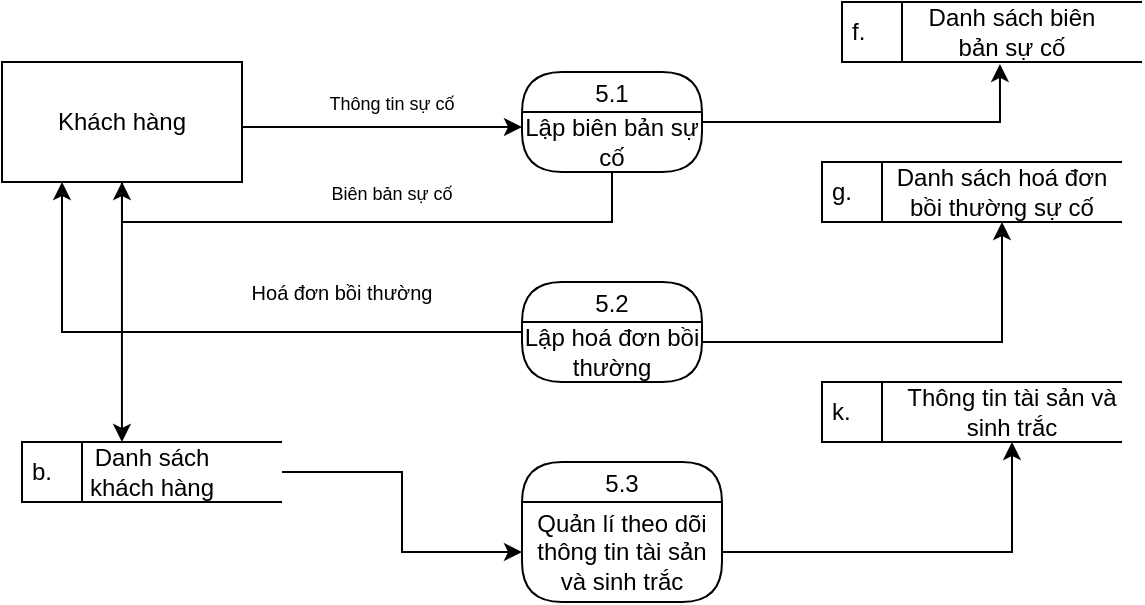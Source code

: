 <mxfile version="24.7.3" type="device">
  <diagram name="Page-1" id="EKNALXlRuPh_sxip9QSs">
    <mxGraphModel dx="880" dy="434" grid="1" gridSize="10" guides="1" tooltips="1" connect="1" arrows="1" fold="1" page="1" pageScale="1" pageWidth="850" pageHeight="1100" math="0" shadow="0">
      <root>
        <mxCell id="0" />
        <mxCell id="1" parent="0" />
        <mxCell id="3viBn5hCXIHx5tA8XOry-6" style="edgeStyle=orthogonalEdgeStyle;rounded=0;orthogonalLoop=1;jettySize=auto;html=1;entryX=0;entryY=0.25;entryDx=0;entryDy=0;" edge="1" parent="1" source="3viBn5hCXIHx5tA8XOry-1" target="3viBn5hCXIHx5tA8XOry-3">
          <mxGeometry relative="1" as="geometry">
            <Array as="points">
              <mxPoint x="240" y="193" />
            </Array>
          </mxGeometry>
        </mxCell>
        <mxCell id="3viBn5hCXIHx5tA8XOry-1" value="Khách hàng" style="rounded=0;whiteSpace=wrap;html=1;" vertex="1" parent="1">
          <mxGeometry x="90" y="160" width="120" height="60" as="geometry" />
        </mxCell>
        <mxCell id="3viBn5hCXIHx5tA8XOry-2" value="5.1" style="swimlane;fontStyle=0;childLayout=stackLayout;horizontal=1;startSize=20;fillColor=#ffffff;horizontalStack=0;resizeParent=1;resizeParentMax=0;resizeLast=0;collapsible=0;marginBottom=0;swimlaneFillColor=#ffffff;rounded=1;glass=0;arcSize=50;" vertex="1" parent="1">
          <mxGeometry x="350" y="165" width="90" height="50" as="geometry" />
        </mxCell>
        <mxCell id="3viBn5hCXIHx5tA8XOry-3" value="Lập biên bản sự cố" style="text;html=1;align=center;verticalAlign=middle;whiteSpace=wrap;rounded=0;" vertex="1" parent="3viBn5hCXIHx5tA8XOry-2">
          <mxGeometry y="20" width="90" height="30" as="geometry" />
        </mxCell>
        <mxCell id="3viBn5hCXIHx5tA8XOry-9" value="&lt;font style=&quot;font-size: 9px;&quot;&gt;Thông tin sự cố&lt;/font&gt;" style="text;html=1;align=center;verticalAlign=middle;whiteSpace=wrap;rounded=0;" vertex="1" parent="1">
          <mxGeometry x="240" y="165" width="90" height="30" as="geometry" />
        </mxCell>
        <mxCell id="3viBn5hCXIHx5tA8XOry-10" style="edgeStyle=orthogonalEdgeStyle;rounded=0;orthogonalLoop=1;jettySize=auto;html=1;entryX=0.5;entryY=1;entryDx=0;entryDy=0;" edge="1" parent="1" source="3viBn5hCXIHx5tA8XOry-3" target="3viBn5hCXIHx5tA8XOry-1">
          <mxGeometry relative="1" as="geometry">
            <Array as="points">
              <mxPoint x="395" y="240" />
              <mxPoint x="150" y="240" />
            </Array>
          </mxGeometry>
        </mxCell>
        <mxCell id="3viBn5hCXIHx5tA8XOry-11" value="&lt;font style=&quot;font-size: 9px;&quot;&gt;Biên bản sự cố&lt;/font&gt;" style="text;html=1;align=center;verticalAlign=middle;whiteSpace=wrap;rounded=0;" vertex="1" parent="1">
          <mxGeometry x="240" y="210" width="90" height="30" as="geometry" />
        </mxCell>
        <mxCell id="3viBn5hCXIHx5tA8XOry-14" style="edgeStyle=orthogonalEdgeStyle;rounded=0;orthogonalLoop=1;jettySize=auto;html=1;entryX=0.25;entryY=1;entryDx=0;entryDy=0;" edge="1" parent="1" source="3viBn5hCXIHx5tA8XOry-12" target="3viBn5hCXIHx5tA8XOry-1">
          <mxGeometry relative="1" as="geometry" />
        </mxCell>
        <mxCell id="3viBn5hCXIHx5tA8XOry-12" value="5.2" style="swimlane;fontStyle=0;childLayout=stackLayout;horizontal=1;startSize=20;fillColor=#ffffff;horizontalStack=0;resizeParent=1;resizeParentMax=0;resizeLast=0;collapsible=0;marginBottom=0;swimlaneFillColor=#ffffff;rounded=1;glass=0;arcSize=50;" vertex="1" parent="1">
          <mxGeometry x="350" y="270" width="90" height="50" as="geometry" />
        </mxCell>
        <mxCell id="3viBn5hCXIHx5tA8XOry-13" value="Lập hoá đơn bồi thường" style="text;html=1;align=center;verticalAlign=middle;whiteSpace=wrap;rounded=0;" vertex="1" parent="3viBn5hCXIHx5tA8XOry-12">
          <mxGeometry y="20" width="90" height="30" as="geometry" />
        </mxCell>
        <mxCell id="3viBn5hCXIHx5tA8XOry-15" value="&lt;font size=&quot;1&quot;&gt;Hoá đơn bồi thường&lt;/font&gt;" style="text;html=1;align=center;verticalAlign=middle;whiteSpace=wrap;rounded=0;" vertex="1" parent="1">
          <mxGeometry x="210" y="260" width="100" height="30" as="geometry" />
        </mxCell>
        <mxCell id="3viBn5hCXIHx5tA8XOry-35" style="edgeStyle=orthogonalEdgeStyle;rounded=0;orthogonalLoop=1;jettySize=auto;html=1;entryX=0;entryY=0.5;entryDx=0;entryDy=0;" edge="1" parent="1" source="3viBn5hCXIHx5tA8XOry-17" target="3viBn5hCXIHx5tA8XOry-32">
          <mxGeometry relative="1" as="geometry" />
        </mxCell>
        <mxCell id="3viBn5hCXIHx5tA8XOry-17" value="b." style="html=1;dashed=0;whiteSpace=wrap;shape=mxgraph.dfd.dataStoreID;align=left;spacingLeft=3;points=[[0,0],[0.5,0],[1,0],[0,0.5],[1,0.5],[0,1],[0.5,1],[1,1]];" vertex="1" parent="1">
          <mxGeometry x="100" y="350" width="130" height="30" as="geometry" />
        </mxCell>
        <mxCell id="3viBn5hCXIHx5tA8XOry-18" value="Danh sách khách hàng" style="text;html=1;align=center;verticalAlign=middle;whiteSpace=wrap;rounded=0;" vertex="1" parent="1">
          <mxGeometry x="120" y="350" width="90" height="30" as="geometry" />
        </mxCell>
        <mxCell id="3viBn5hCXIHx5tA8XOry-22" value="k." style="html=1;dashed=0;whiteSpace=wrap;shape=mxgraph.dfd.dataStoreID;align=left;spacingLeft=3;points=[[0,0],[0.5,0],[1,0],[0,0.5],[1,0.5],[0,1],[0.5,1],[1,1]];" vertex="1" parent="1">
          <mxGeometry x="500" y="320" width="150" height="30" as="geometry" />
        </mxCell>
        <mxCell id="3viBn5hCXIHx5tA8XOry-23" value="Thông tin tài sản và sinh trắc" style="text;html=1;align=center;verticalAlign=middle;whiteSpace=wrap;rounded=0;" vertex="1" parent="1">
          <mxGeometry x="535" y="320" width="120" height="30" as="geometry" />
        </mxCell>
        <mxCell id="3viBn5hCXIHx5tA8XOry-25" value="f." style="html=1;dashed=0;whiteSpace=wrap;shape=mxgraph.dfd.dataStoreID;align=left;spacingLeft=3;points=[[0,0],[0.5,0],[1,0],[0,0.5],[1,0.5],[0,1],[0.5,1],[1,1]];" vertex="1" parent="1">
          <mxGeometry x="510" y="130" width="150" height="30" as="geometry" />
        </mxCell>
        <mxCell id="3viBn5hCXIHx5tA8XOry-26" value="Danh sách biên bản sự cố" style="text;html=1;align=center;verticalAlign=middle;whiteSpace=wrap;rounded=0;" vertex="1" parent="1">
          <mxGeometry x="550" y="130" width="90" height="30" as="geometry" />
        </mxCell>
        <mxCell id="3viBn5hCXIHx5tA8XOry-28" value="g." style="html=1;dashed=0;whiteSpace=wrap;shape=mxgraph.dfd.dataStoreID;align=left;spacingLeft=3;points=[[0,0],[0.5,0],[1,0],[0,0.5],[1,0.5],[0,1],[0.5,1],[1,1]];" vertex="1" parent="1">
          <mxGeometry x="500" y="210" width="150" height="30" as="geometry" />
        </mxCell>
        <mxCell id="3viBn5hCXIHx5tA8XOry-29" value="Danh sách hoá đơn bồi thường sự cố" style="text;html=1;align=center;verticalAlign=middle;whiteSpace=wrap;rounded=0;" vertex="1" parent="1">
          <mxGeometry x="530" y="210" width="120" height="30" as="geometry" />
        </mxCell>
        <mxCell id="3viBn5hCXIHx5tA8XOry-31" value="5.3" style="swimlane;fontStyle=0;childLayout=stackLayout;horizontal=1;startSize=20;fillColor=#ffffff;horizontalStack=0;resizeParent=1;resizeParentMax=0;resizeLast=0;collapsible=0;marginBottom=0;swimlaneFillColor=#ffffff;rounded=1;glass=0;arcSize=50;" vertex="1" parent="1">
          <mxGeometry x="350" y="360" width="100" height="70" as="geometry" />
        </mxCell>
        <mxCell id="3viBn5hCXIHx5tA8XOry-32" value="Quản lí theo dõi thông tin tài sản và sinh trắc" style="text;html=1;align=center;verticalAlign=middle;whiteSpace=wrap;rounded=0;" vertex="1" parent="3viBn5hCXIHx5tA8XOry-31">
          <mxGeometry y="20" width="100" height="50" as="geometry" />
        </mxCell>
        <mxCell id="3viBn5hCXIHx5tA8XOry-33" style="edgeStyle=orthogonalEdgeStyle;rounded=0;orthogonalLoop=1;jettySize=auto;html=1;entryX=0.5;entryY=1;entryDx=0;entryDy=0;" edge="1" parent="1" source="3viBn5hCXIHx5tA8XOry-13" target="3viBn5hCXIHx5tA8XOry-29">
          <mxGeometry relative="1" as="geometry">
            <Array as="points">
              <mxPoint x="590" y="300" />
            </Array>
          </mxGeometry>
        </mxCell>
        <mxCell id="3viBn5hCXIHx5tA8XOry-36" style="edgeStyle=orthogonalEdgeStyle;rounded=0;orthogonalLoop=1;jettySize=auto;html=1;entryX=0.5;entryY=1;entryDx=0;entryDy=0;" edge="1" parent="1" source="3viBn5hCXIHx5tA8XOry-32" target="3viBn5hCXIHx5tA8XOry-23">
          <mxGeometry relative="1" as="geometry" />
        </mxCell>
        <mxCell id="3viBn5hCXIHx5tA8XOry-37" style="edgeStyle=orthogonalEdgeStyle;rounded=0;orthogonalLoop=1;jettySize=auto;html=1;entryX=0.433;entryY=1.033;entryDx=0;entryDy=0;entryPerimeter=0;" edge="1" parent="1" source="3viBn5hCXIHx5tA8XOry-2" target="3viBn5hCXIHx5tA8XOry-26">
          <mxGeometry relative="1" as="geometry" />
        </mxCell>
        <mxCell id="3viBn5hCXIHx5tA8XOry-38" style="edgeStyle=orthogonalEdgeStyle;rounded=0;orthogonalLoop=1;jettySize=auto;html=1;entryX=0.333;entryY=0;entryDx=0;entryDy=0;entryPerimeter=0;" edge="1" parent="1" source="3viBn5hCXIHx5tA8XOry-1" target="3viBn5hCXIHx5tA8XOry-18">
          <mxGeometry relative="1" as="geometry" />
        </mxCell>
      </root>
    </mxGraphModel>
  </diagram>
</mxfile>
